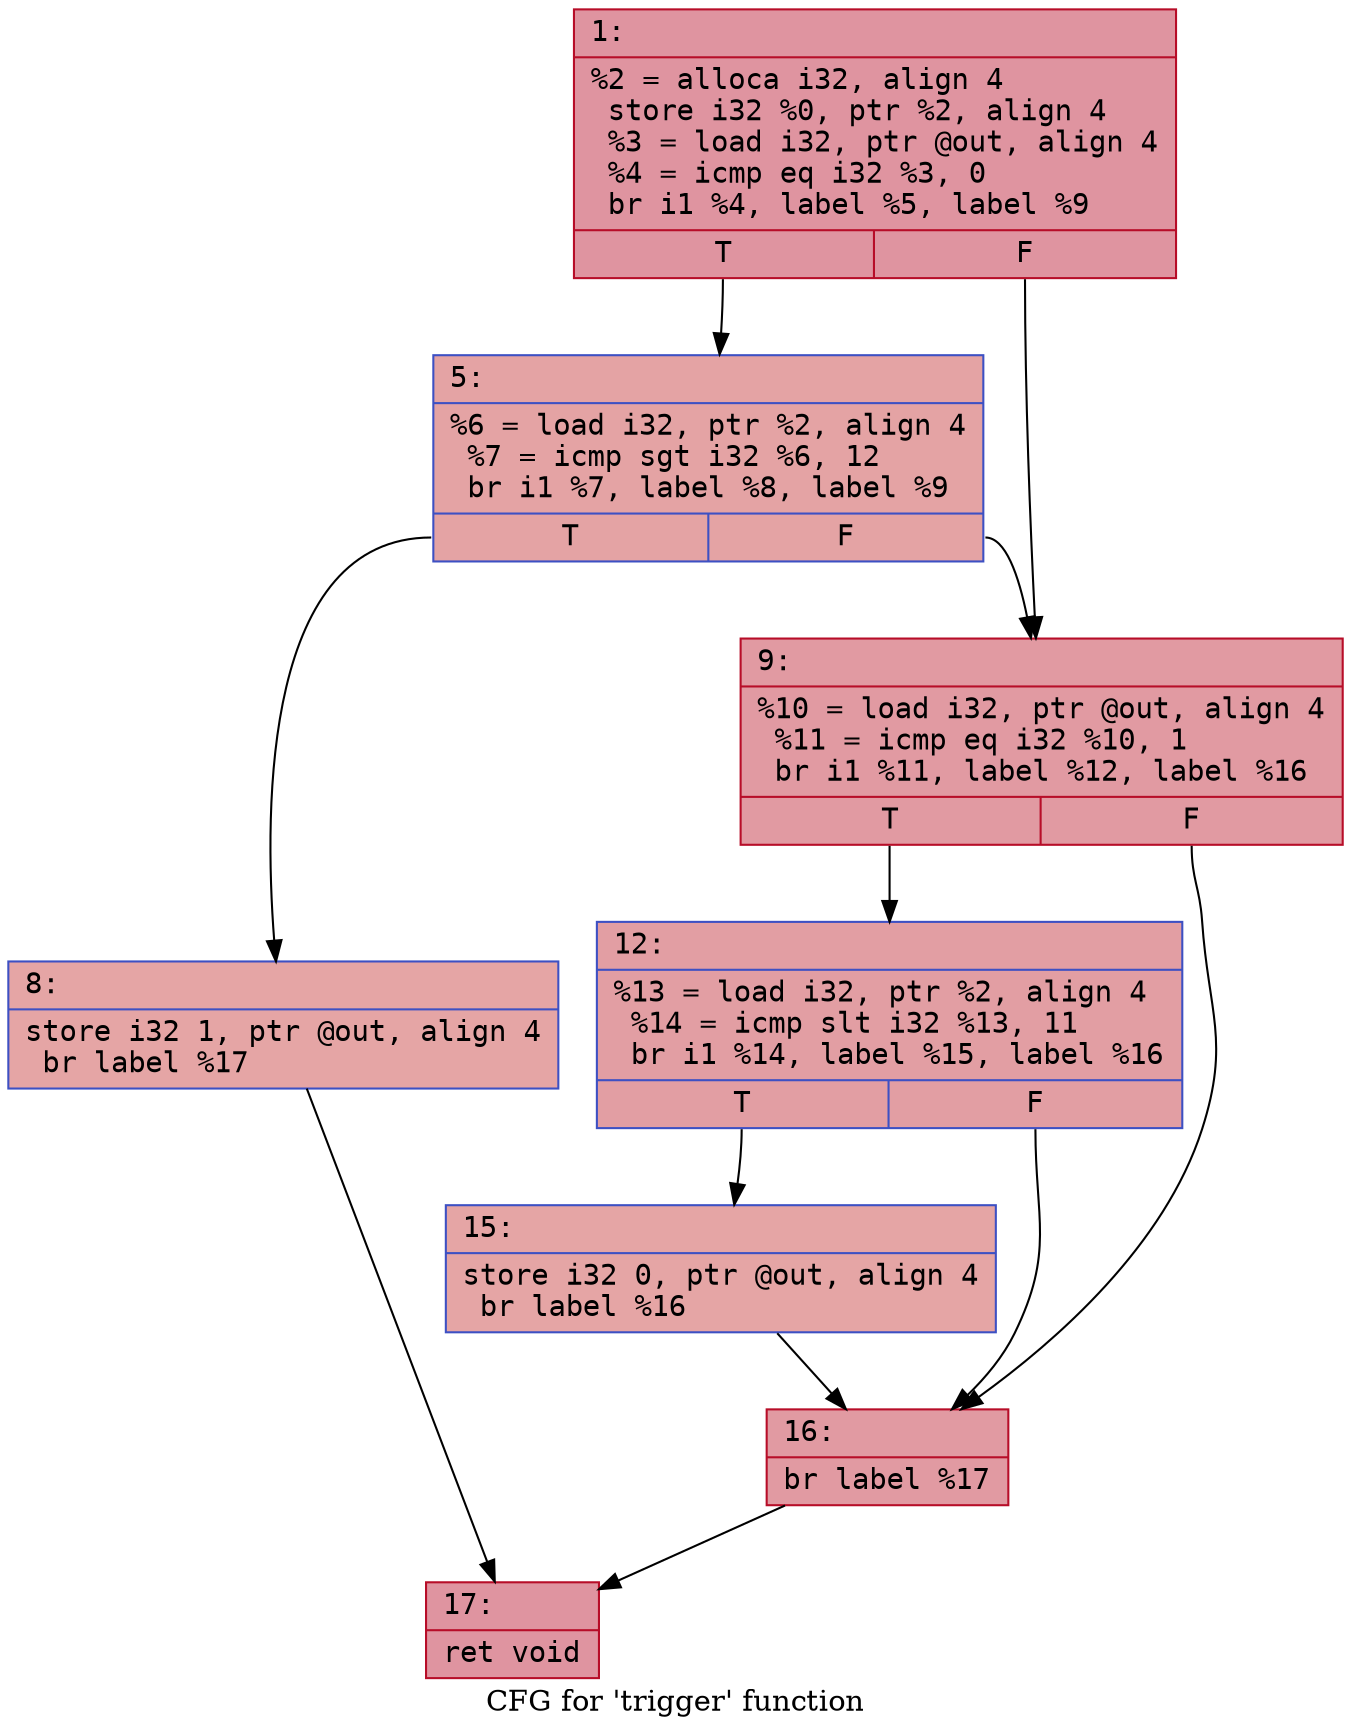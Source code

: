 digraph "CFG for 'trigger' function" {
	label="CFG for 'trigger' function";

	Node0x55799bf64080 [shape=record,color="#b70d28ff", style=filled, fillcolor="#b70d2870" fontname="Courier",label="{1:\l|  %2 = alloca i32, align 4\l  store i32 %0, ptr %2, align 4\l  %3 = load i32, ptr @out, align 4\l  %4 = icmp eq i32 %3, 0\l  br i1 %4, label %5, label %9\l|{<s0>T|<s1>F}}"];
	Node0x55799bf64080:s0 -> Node0x55799bf64310[tooltip="1 -> 5\nProbability 37.50%" ];
	Node0x55799bf64080:s1 -> Node0x55799bf64370[tooltip="1 -> 9\nProbability 62.50%" ];
	Node0x55799bf64310 [shape=record,color="#3d50c3ff", style=filled, fillcolor="#c32e3170" fontname="Courier",label="{5:\l|  %6 = load i32, ptr %2, align 4\l  %7 = icmp sgt i32 %6, 12\l  br i1 %7, label %8, label %9\l|{<s0>T|<s1>F}}"];
	Node0x55799bf64310:s0 -> Node0x55799bf64600[tooltip="5 -> 8\nProbability 50.00%" ];
	Node0x55799bf64310:s1 -> Node0x55799bf64370[tooltip="5 -> 9\nProbability 50.00%" ];
	Node0x55799bf64600 [shape=record,color="#3d50c3ff", style=filled, fillcolor="#c5333470" fontname="Courier",label="{8:\l|  store i32 1, ptr @out, align 4\l  br label %17\l}"];
	Node0x55799bf64600 -> Node0x55799bf647b0[tooltip="8 -> 17\nProbability 100.00%" ];
	Node0x55799bf64370 [shape=record,color="#b70d28ff", style=filled, fillcolor="#bb1b2c70" fontname="Courier",label="{9:\l|  %10 = load i32, ptr @out, align 4\l  %11 = icmp eq i32 %10, 1\l  br i1 %11, label %12, label %16\l|{<s0>T|<s1>F}}"];
	Node0x55799bf64370:s0 -> Node0x55799bf64990[tooltip="9 -> 12\nProbability 50.00%" ];
	Node0x55799bf64370:s1 -> Node0x55799bf649f0[tooltip="9 -> 16\nProbability 50.00%" ];
	Node0x55799bf64990 [shape=record,color="#3d50c3ff", style=filled, fillcolor="#be242e70" fontname="Courier",label="{12:\l|  %13 = load i32, ptr %2, align 4\l  %14 = icmp slt i32 %13, 11\l  br i1 %14, label %15, label %16\l|{<s0>T|<s1>F}}"];
	Node0x55799bf64990:s0 -> Node0x55799bf64c80[tooltip="12 -> 15\nProbability 50.00%" ];
	Node0x55799bf64990:s1 -> Node0x55799bf649f0[tooltip="12 -> 16\nProbability 50.00%" ];
	Node0x55799bf64c80 [shape=record,color="#3d50c3ff", style=filled, fillcolor="#c5333470" fontname="Courier",label="{15:\l|  store i32 0, ptr @out, align 4\l  br label %16\l}"];
	Node0x55799bf64c80 -> Node0x55799bf649f0[tooltip="15 -> 16\nProbability 100.00%" ];
	Node0x55799bf649f0 [shape=record,color="#b70d28ff", style=filled, fillcolor="#bb1b2c70" fontname="Courier",label="{16:\l|  br label %17\l}"];
	Node0x55799bf649f0 -> Node0x55799bf647b0[tooltip="16 -> 17\nProbability 100.00%" ];
	Node0x55799bf647b0 [shape=record,color="#b70d28ff", style=filled, fillcolor="#b70d2870" fontname="Courier",label="{17:\l|  ret void\l}"];
}
